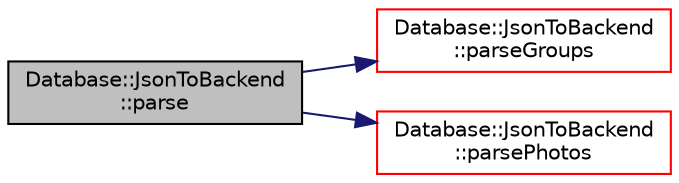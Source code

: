 digraph "Database::JsonToBackend::parse"
{
 // LATEX_PDF_SIZE
  edge [fontname="Helvetica",fontsize="10",labelfontname="Helvetica",labelfontsize="10"];
  node [fontname="Helvetica",fontsize="10",shape=record];
  rankdir="LR";
  Node1 [label="Database::JsonToBackend\l::parse",height=0.2,width=0.4,color="black", fillcolor="grey75", style="filled", fontcolor="black",tooltip=" "];
  Node1 -> Node2 [color="midnightblue",fontsize="10",style="solid",fontname="Helvetica"];
  Node2 [label="Database::JsonToBackend\l::parseGroups",height=0.2,width=0.4,color="red", fillcolor="white", style="filled",URL="$class_database_1_1_json_to_backend.html#a75985a468b427340d7ee01267c32fe86",tooltip=" "];
  Node1 -> Node9 [color="midnightblue",fontsize="10",style="solid",fontname="Helvetica"];
  Node9 [label="Database::JsonToBackend\l::parsePhotos",height=0.2,width=0.4,color="red", fillcolor="white", style="filled",URL="$class_database_1_1_json_to_backend.html#aaa18798710c31c7704539a4b27b33540",tooltip=" "];
}
